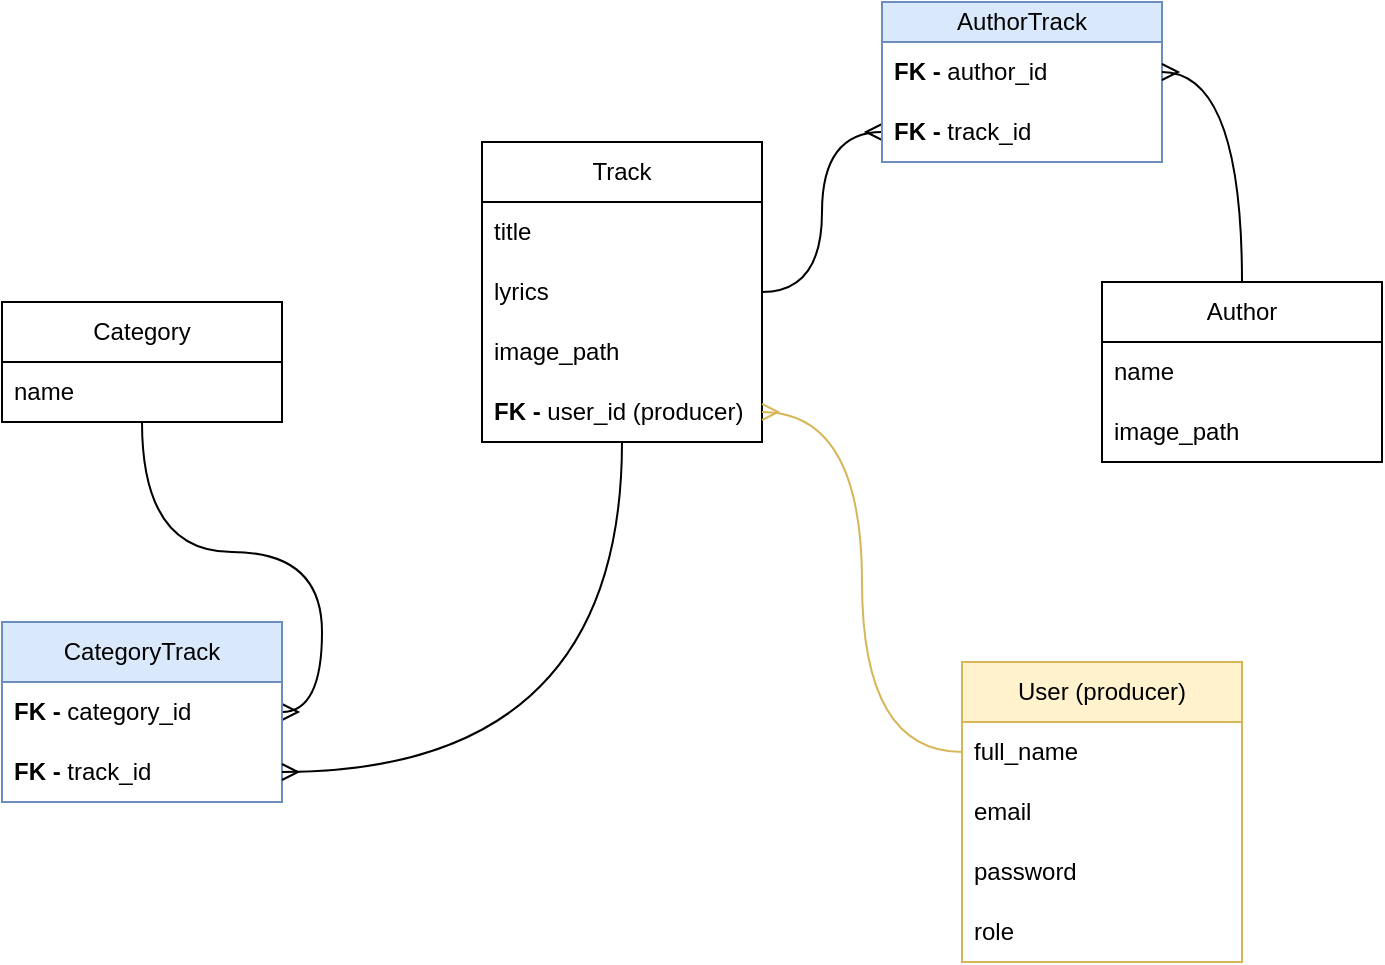 <mxfile version="22.1.3" type="device">
  <diagram name="Page-1" id="lCmnEQRQ9fld_Jm8r_tU">
    <mxGraphModel dx="1468" dy="773" grid="1" gridSize="10" guides="1" tooltips="1" connect="1" arrows="1" fold="1" page="1" pageScale="1" pageWidth="850" pageHeight="1100" math="0" shadow="0">
      <root>
        <mxCell id="0" />
        <mxCell id="1" parent="0" />
        <mxCell id="4mPAyg88ehc39ZhhrVRG-1" value="Track" style="swimlane;fontStyle=0;childLayout=stackLayout;horizontal=1;startSize=30;horizontalStack=0;resizeParent=1;resizeParentMax=0;resizeLast=0;collapsible=1;marginBottom=0;whiteSpace=wrap;html=1;" parent="1" vertex="1">
          <mxGeometry x="300" y="120" width="140" height="150" as="geometry" />
        </mxCell>
        <mxCell id="4mPAyg88ehc39ZhhrVRG-2" value="title" style="text;strokeColor=none;fillColor=none;align=left;verticalAlign=middle;spacingLeft=4;spacingRight=4;overflow=hidden;points=[[0,0.5],[1,0.5]];portConstraint=eastwest;rotatable=0;whiteSpace=wrap;html=1;" parent="4mPAyg88ehc39ZhhrVRG-1" vertex="1">
          <mxGeometry y="30" width="140" height="30" as="geometry" />
        </mxCell>
        <mxCell id="MNlJ1u2hbt4g04dwAizO-1" value="lyrics" style="text;strokeColor=none;fillColor=none;align=left;verticalAlign=middle;spacingLeft=4;spacingRight=4;overflow=hidden;points=[[0,0.5],[1,0.5]];portConstraint=eastwest;rotatable=0;whiteSpace=wrap;html=1;" parent="4mPAyg88ehc39ZhhrVRG-1" vertex="1">
          <mxGeometry y="60" width="140" height="30" as="geometry" />
        </mxCell>
        <mxCell id="4mPAyg88ehc39ZhhrVRG-5" value="image_path" style="text;strokeColor=none;fillColor=none;align=left;verticalAlign=middle;spacingLeft=4;spacingRight=4;overflow=hidden;points=[[0,0.5],[1,0.5]];portConstraint=eastwest;rotatable=0;whiteSpace=wrap;html=1;" parent="4mPAyg88ehc39ZhhrVRG-1" vertex="1">
          <mxGeometry y="90" width="140" height="30" as="geometry" />
        </mxCell>
        <mxCell id="v70HFhBdBSPIdtYTqYz9-1" value="&lt;b&gt;FK -&amp;nbsp;&lt;/b&gt;user_id (producer)" style="text;strokeColor=none;fillColor=none;align=left;verticalAlign=middle;spacingLeft=4;spacingRight=4;overflow=hidden;points=[[0,0.5],[1,0.5]];portConstraint=eastwest;rotatable=0;whiteSpace=wrap;html=1;" parent="4mPAyg88ehc39ZhhrVRG-1" vertex="1">
          <mxGeometry y="120" width="140" height="30" as="geometry" />
        </mxCell>
        <mxCell id="MNlJ1u2hbt4g04dwAizO-3" value="Author" style="swimlane;fontStyle=0;childLayout=stackLayout;horizontal=1;startSize=30;horizontalStack=0;resizeParent=1;resizeParentMax=0;resizeLast=0;collapsible=1;marginBottom=0;whiteSpace=wrap;html=1;" parent="1" vertex="1">
          <mxGeometry x="610" y="190" width="140" height="90" as="geometry" />
        </mxCell>
        <mxCell id="MNlJ1u2hbt4g04dwAizO-4" value="name" style="text;strokeColor=none;fillColor=none;align=left;verticalAlign=middle;spacingLeft=4;spacingRight=4;overflow=hidden;points=[[0,0.5],[1,0.5]];portConstraint=eastwest;rotatable=0;whiteSpace=wrap;html=1;" parent="MNlJ1u2hbt4g04dwAizO-3" vertex="1">
          <mxGeometry y="30" width="140" height="30" as="geometry" />
        </mxCell>
        <mxCell id="MNlJ1u2hbt4g04dwAizO-5" value="image_path" style="text;strokeColor=none;fillColor=none;align=left;verticalAlign=middle;spacingLeft=4;spacingRight=4;overflow=hidden;points=[[0,0.5],[1,0.5]];portConstraint=eastwest;rotatable=0;whiteSpace=wrap;html=1;" parent="MNlJ1u2hbt4g04dwAizO-3" vertex="1">
          <mxGeometry y="60" width="140" height="30" as="geometry" />
        </mxCell>
        <mxCell id="MNlJ1u2hbt4g04dwAizO-7" style="edgeStyle=orthogonalEdgeStyle;rounded=0;orthogonalLoop=1;jettySize=auto;html=1;curved=1;startArrow=none;startFill=0;endArrow=ERmany;endFill=0;entryX=0;entryY=0.5;entryDx=0;entryDy=0;" parent="1" source="4mPAyg88ehc39ZhhrVRG-1" target="v70HFhBdBSPIdtYTqYz9-12" edge="1">
          <mxGeometry relative="1" as="geometry">
            <mxPoint x="490" y="170" as="targetPoint" />
          </mxGeometry>
        </mxCell>
        <mxCell id="MNlJ1u2hbt4g04dwAizO-8" value="User (producer)" style="swimlane;fontStyle=0;childLayout=stackLayout;horizontal=1;startSize=30;horizontalStack=0;resizeParent=1;resizeParentMax=0;resizeLast=0;collapsible=1;marginBottom=0;whiteSpace=wrap;html=1;fillColor=#fff2cc;strokeColor=#d6b656;" parent="1" vertex="1">
          <mxGeometry x="540" y="380" width="140" height="150" as="geometry" />
        </mxCell>
        <mxCell id="MNlJ1u2hbt4g04dwAizO-9" value="full_name" style="text;align=left;verticalAlign=middle;spacingLeft=4;spacingRight=4;overflow=hidden;points=[[0,0.5],[1,0.5]];portConstraint=eastwest;rotatable=0;whiteSpace=wrap;html=1;" parent="MNlJ1u2hbt4g04dwAizO-8" vertex="1">
          <mxGeometry y="30" width="140" height="30" as="geometry" />
        </mxCell>
        <mxCell id="9lLxJJ_XemOeQENgmVcq-1" value="email" style="text;align=left;verticalAlign=middle;spacingLeft=4;spacingRight=4;overflow=hidden;points=[[0,0.5],[1,0.5]];portConstraint=eastwest;rotatable=0;whiteSpace=wrap;html=1;" parent="MNlJ1u2hbt4g04dwAizO-8" vertex="1">
          <mxGeometry y="60" width="140" height="30" as="geometry" />
        </mxCell>
        <mxCell id="9lLxJJ_XemOeQENgmVcq-2" value="password" style="text;align=left;verticalAlign=middle;spacingLeft=4;spacingRight=4;overflow=hidden;points=[[0,0.5],[1,0.5]];portConstraint=eastwest;rotatable=0;whiteSpace=wrap;html=1;" parent="MNlJ1u2hbt4g04dwAizO-8" vertex="1">
          <mxGeometry y="90" width="140" height="30" as="geometry" />
        </mxCell>
        <mxCell id="9lLxJJ_XemOeQENgmVcq-3" value="role" style="text;align=left;verticalAlign=middle;spacingLeft=4;spacingRight=4;overflow=hidden;points=[[0,0.5],[1,0.5]];portConstraint=eastwest;rotatable=0;whiteSpace=wrap;html=1;" parent="MNlJ1u2hbt4g04dwAizO-8" vertex="1">
          <mxGeometry y="120" width="140" height="30" as="geometry" />
        </mxCell>
        <mxCell id="MNlJ1u2hbt4g04dwAizO-12" style="edgeStyle=orthogonalEdgeStyle;rounded=0;orthogonalLoop=1;jettySize=auto;html=1;exitX=0;exitY=0.5;exitDx=0;exitDy=0;curved=1;startArrow=none;startFill=0;endArrow=ERmany;endFill=0;fillColor=#fff2cc;strokeColor=#d6b656;" parent="1" source="MNlJ1u2hbt4g04dwAizO-9" target="v70HFhBdBSPIdtYTqYz9-1" edge="1">
          <mxGeometry relative="1" as="geometry" />
        </mxCell>
        <mxCell id="MNlJ1u2hbt4g04dwAizO-13" value="Category" style="swimlane;fontStyle=0;childLayout=stackLayout;horizontal=1;startSize=30;horizontalStack=0;resizeParent=1;resizeParentMax=0;resizeLast=0;collapsible=1;marginBottom=0;whiteSpace=wrap;html=1;" parent="1" vertex="1">
          <mxGeometry x="60" y="200" width="140" height="60" as="geometry" />
        </mxCell>
        <mxCell id="MNlJ1u2hbt4g04dwAizO-14" value="name" style="text;strokeColor=none;fillColor=none;align=left;verticalAlign=middle;spacingLeft=4;spacingRight=4;overflow=hidden;points=[[0,0.5],[1,0.5]];portConstraint=eastwest;rotatable=0;whiteSpace=wrap;html=1;" parent="MNlJ1u2hbt4g04dwAizO-13" vertex="1">
          <mxGeometry y="30" width="140" height="30" as="geometry" />
        </mxCell>
        <mxCell id="v70HFhBdBSPIdtYTqYz9-3" style="edgeStyle=orthogonalEdgeStyle;rounded=0;orthogonalLoop=1;jettySize=auto;html=1;curved=1;startArrow=ERmany;startFill=0;endArrow=none;endFill=0;exitX=1;exitY=0.5;exitDx=0;exitDy=0;" parent="1" source="v70HFhBdBSPIdtYTqYz9-5" target="MNlJ1u2hbt4g04dwAizO-13" edge="1">
          <mxGeometry relative="1" as="geometry">
            <mxPoint x="260" y="395" as="sourcePoint" />
            <mxPoint x="300" y="315" as="targetPoint" />
          </mxGeometry>
        </mxCell>
        <mxCell id="v70HFhBdBSPIdtYTqYz9-4" value="CategoryTrack" style="swimlane;fontStyle=0;childLayout=stackLayout;horizontal=1;startSize=30;horizontalStack=0;resizeParent=1;resizeParentMax=0;resizeLast=0;collapsible=1;marginBottom=0;whiteSpace=wrap;html=1;fillColor=#dae8fc;strokeColor=#6c8ebf;" parent="1" vertex="1">
          <mxGeometry x="60" y="360" width="140" height="90" as="geometry" />
        </mxCell>
        <mxCell id="v70HFhBdBSPIdtYTqYz9-5" value="&lt;b&gt;FK -&amp;nbsp;&lt;/b&gt;category_id" style="text;strokeColor=none;fillColor=none;align=left;verticalAlign=middle;spacingLeft=4;spacingRight=4;overflow=hidden;points=[[0,0.5],[1,0.5]];portConstraint=eastwest;rotatable=0;whiteSpace=wrap;html=1;" parent="v70HFhBdBSPIdtYTqYz9-4" vertex="1">
          <mxGeometry y="30" width="140" height="30" as="geometry" />
        </mxCell>
        <mxCell id="v70HFhBdBSPIdtYTqYz9-6" value="&lt;b&gt;FK -&amp;nbsp;&lt;/b&gt;track_id" style="text;strokeColor=none;fillColor=none;align=left;verticalAlign=middle;spacingLeft=4;spacingRight=4;overflow=hidden;points=[[0,0.5],[1,0.5]];portConstraint=eastwest;rotatable=0;whiteSpace=wrap;html=1;" parent="v70HFhBdBSPIdtYTqYz9-4" vertex="1">
          <mxGeometry y="60" width="140" height="30" as="geometry" />
        </mxCell>
        <mxCell id="v70HFhBdBSPIdtYTqYz9-9" value="" style="curved=1;endArrow=none;html=1;rounded=0;exitX=1;exitY=0.5;exitDx=0;exitDy=0;startArrow=ERmany;startFill=0;endFill=0;edgeStyle=orthogonalEdgeStyle;" parent="1" source="v70HFhBdBSPIdtYTqYz9-6" target="4mPAyg88ehc39ZhhrVRG-1" edge="1">
          <mxGeometry width="50" height="50" relative="1" as="geometry">
            <mxPoint x="370" y="390" as="sourcePoint" />
            <mxPoint x="370" y="350" as="targetPoint" />
          </mxGeometry>
        </mxCell>
        <mxCell id="v70HFhBdBSPIdtYTqYz9-10" value="AuthorTrack" style="swimlane;fontStyle=0;childLayout=stackLayout;horizontal=1;startSize=20;horizontalStack=0;resizeParent=1;resizeParentMax=0;resizeLast=0;collapsible=1;marginBottom=0;whiteSpace=wrap;html=1;fillColor=#dae8fc;strokeColor=#6c8ebf;" parent="1" vertex="1">
          <mxGeometry x="500" y="50" width="140" height="80" as="geometry" />
        </mxCell>
        <mxCell id="v70HFhBdBSPIdtYTqYz9-11" value="&lt;b&gt;FK - &lt;/b&gt;author_id" style="text;strokeColor=none;fillColor=none;align=left;verticalAlign=middle;spacingLeft=4;spacingRight=4;overflow=hidden;points=[[0,0.5],[1,0.5]];portConstraint=eastwest;rotatable=0;whiteSpace=wrap;html=1;" parent="v70HFhBdBSPIdtYTqYz9-10" vertex="1">
          <mxGeometry y="20" width="140" height="30" as="geometry" />
        </mxCell>
        <mxCell id="v70HFhBdBSPIdtYTqYz9-12" value="&lt;b&gt;FK - &lt;/b&gt;track_id" style="text;strokeColor=none;fillColor=none;align=left;verticalAlign=middle;spacingLeft=4;spacingRight=4;overflow=hidden;points=[[0,0.5],[1,0.5]];portConstraint=eastwest;rotatable=0;whiteSpace=wrap;html=1;" parent="v70HFhBdBSPIdtYTqYz9-10" vertex="1">
          <mxGeometry y="50" width="140" height="30" as="geometry" />
        </mxCell>
        <mxCell id="v70HFhBdBSPIdtYTqYz9-14" style="edgeStyle=orthogonalEdgeStyle;rounded=0;orthogonalLoop=1;jettySize=auto;html=1;curved=1;startArrow=none;startFill=0;endArrow=ERmany;endFill=0;" parent="1" source="MNlJ1u2hbt4g04dwAizO-3" target="v70HFhBdBSPIdtYTqYz9-11" edge="1">
          <mxGeometry relative="1" as="geometry">
            <mxPoint x="510" y="125" as="sourcePoint" />
            <mxPoint x="450" y="265" as="targetPoint" />
          </mxGeometry>
        </mxCell>
      </root>
    </mxGraphModel>
  </diagram>
</mxfile>
